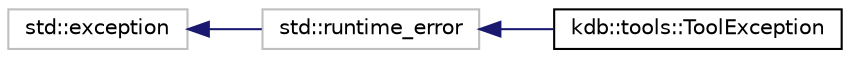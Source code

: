 digraph "Graphical Class Hierarchy"
{
 // LATEX_PDF_SIZE
  edge [fontname="Helvetica",fontsize="10",labelfontname="Helvetica",labelfontsize="10"];
  node [fontname="Helvetica",fontsize="10",shape=record];
  rankdir="LR";
  Node25 [label="std::exception",height=0.2,width=0.4,color="grey75", fillcolor="white", style="filled",tooltip=" "];
  Node25 -> Node26 [dir="back",color="midnightblue",fontsize="10",style="solid",fontname="Helvetica"];
  Node26 [label="std::runtime_error",height=0.2,width=0.4,color="grey75", fillcolor="white", style="filled",tooltip=" "];
  Node26 -> Node0 [dir="back",color="midnightblue",fontsize="10",style="solid",fontname="Helvetica"];
  Node0 [label="kdb::tools::ToolException",height=0.2,width=0.4,color="black", fillcolor="white", style="filled",URL="$structkdb_1_1tools_1_1ToolException.html",tooltip="All exceptions from the elektratools library are derived from this exception."];
}
